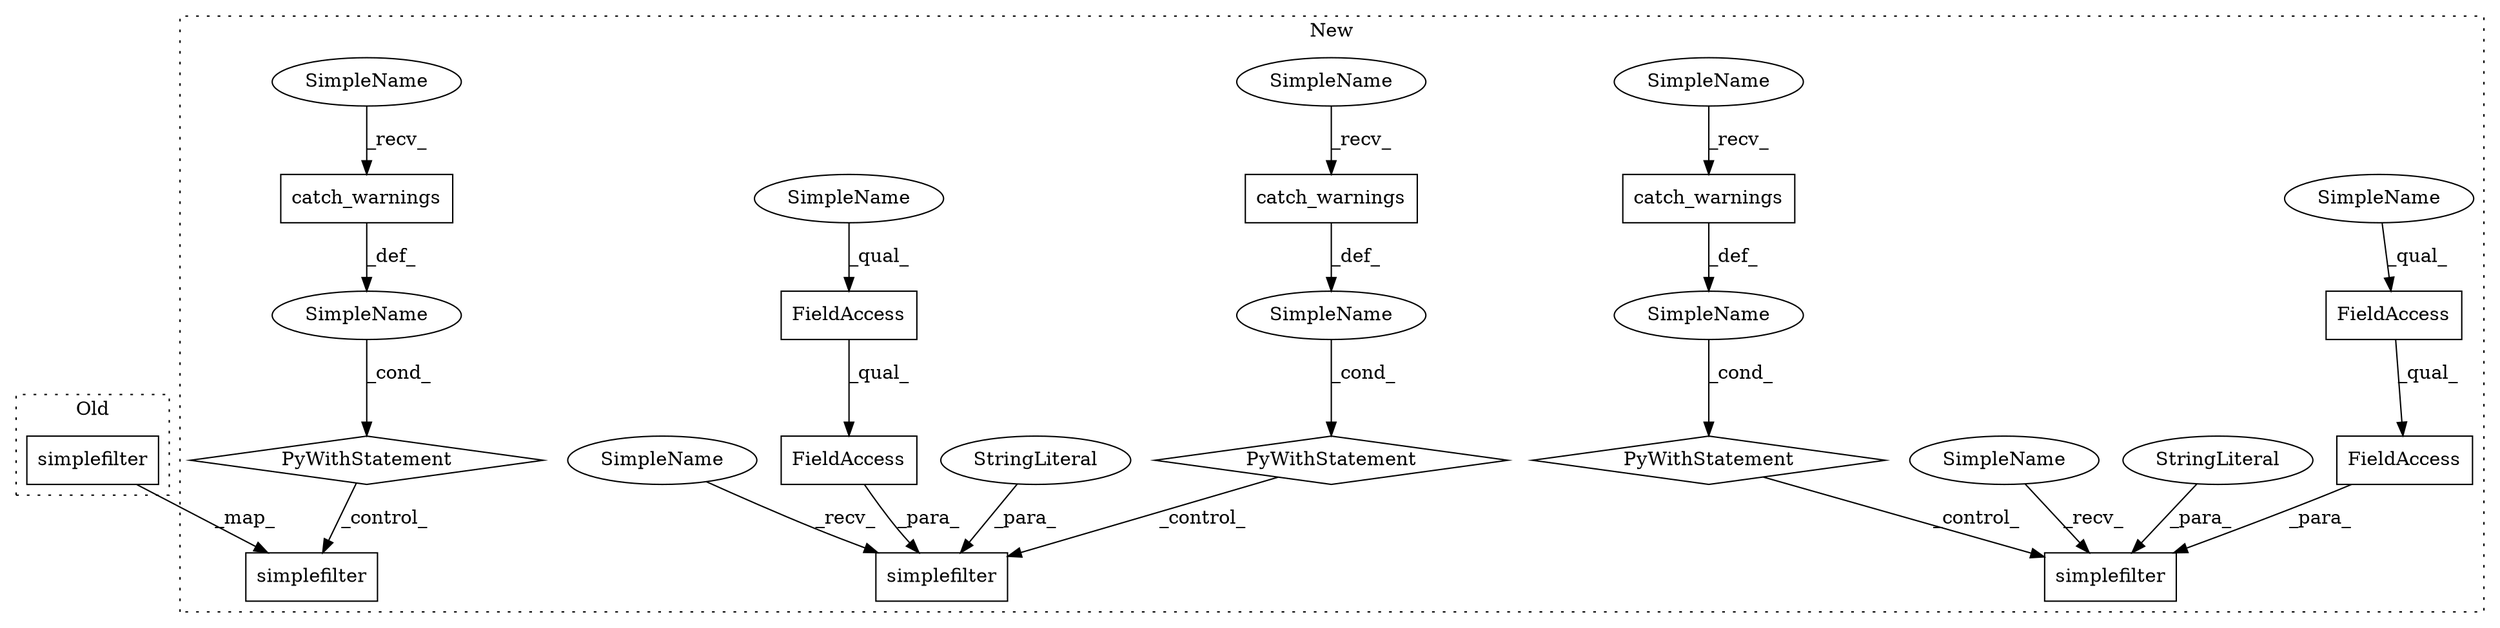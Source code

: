 digraph G {
subgraph cluster0 {
1 [label="simplefilter" a="32" s="7373,7432" l="13,1" shape="box"];
label = "Old";
style="dotted";
}
subgraph cluster1 {
2 [label="simplefilter" a="32" s="9523,9582" l="13,1" shape="box"];
3 [label="SimpleName" a="42" s="" l="" shape="ellipse"];
4 [label="PyWithStatement" a="104" s="9469,9504" l="10,2" shape="diamond"];
5 [label="catch_warnings" a="32" s="9488" l="16" shape="box"];
6 [label="simplefilter" a="32" s="9181,9240" l="13,1" shape="box"];
7 [label="SimpleName" a="42" s="" l="" shape="ellipse"];
8 [label="PyWithStatement" a="104" s="9127,9162" l="10,2" shape="diamond"];
9 [label="FieldAccess" a="22" s="9203" l="37" shape="box"];
10 [label="FieldAccess" a="22" s="9203" l="17" shape="box"];
11 [label="StringLiteral" a="45" s="9194" l="8" shape="ellipse"];
12 [label="catch_warnings" a="32" s="9146" l="16" shape="box"];
13 [label="FieldAccess" a="22" s="8867" l="17" shape="box"];
14 [label="FieldAccess" a="22" s="8867" l="37" shape="box"];
15 [label="simplefilter" a="32" s="8845,8904" l="13,1" shape="box"];
16 [label="SimpleName" a="42" s="" l="" shape="ellipse"];
17 [label="PyWithStatement" a="104" s="8791,8826" l="10,2" shape="diamond"];
18 [label="StringLiteral" a="45" s="8858" l="8" shape="ellipse"];
19 [label="catch_warnings" a="32" s="8810" l="16" shape="box"];
20 [label="SimpleName" a="42" s="8836" l="8" shape="ellipse"];
21 [label="SimpleName" a="42" s="9479" l="8" shape="ellipse"];
22 [label="SimpleName" a="42" s="9137" l="8" shape="ellipse"];
23 [label="SimpleName" a="42" s="8801" l="8" shape="ellipse"];
24 [label="SimpleName" a="42" s="9172" l="8" shape="ellipse"];
25 [label="SimpleName" a="42" s="9203" l="6" shape="ellipse"];
26 [label="SimpleName" a="42" s="8867" l="6" shape="ellipse"];
label = "New";
style="dotted";
}
1 -> 2 [label="_map_"];
3 -> 4 [label="_cond_"];
4 -> 2 [label="_control_"];
5 -> 3 [label="_def_"];
7 -> 8 [label="_cond_"];
8 -> 6 [label="_control_"];
9 -> 6 [label="_para_"];
10 -> 9 [label="_qual_"];
11 -> 6 [label="_para_"];
12 -> 7 [label="_def_"];
13 -> 14 [label="_qual_"];
14 -> 15 [label="_para_"];
16 -> 17 [label="_cond_"];
17 -> 15 [label="_control_"];
18 -> 15 [label="_para_"];
19 -> 16 [label="_def_"];
20 -> 15 [label="_recv_"];
21 -> 5 [label="_recv_"];
22 -> 12 [label="_recv_"];
23 -> 19 [label="_recv_"];
24 -> 6 [label="_recv_"];
25 -> 10 [label="_qual_"];
26 -> 13 [label="_qual_"];
}